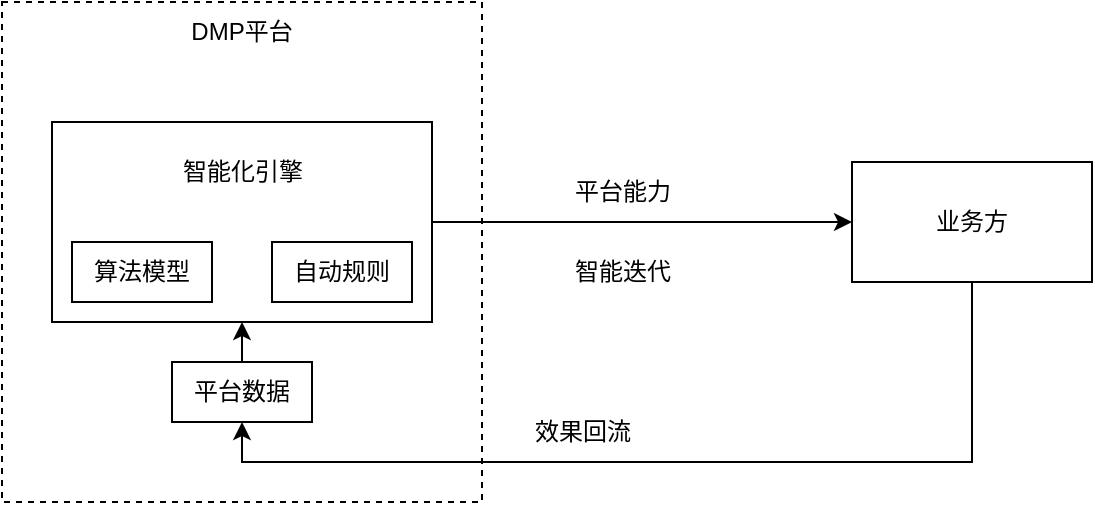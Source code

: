 <mxfile version="24.7.7">
  <diagram name="第 1 页" id="RtsHx9lzpKaj7P0ZU_rl">
    <mxGraphModel dx="1026" dy="565" grid="1" gridSize="10" guides="1" tooltips="1" connect="1" arrows="1" fold="1" page="1" pageScale="1" pageWidth="827" pageHeight="1169" math="0" shadow="0">
      <root>
        <mxCell id="0" />
        <mxCell id="1" parent="0" />
        <mxCell id="1BU0tSRznFUNwLN1YUFR-18" value="" style="rounded=0;whiteSpace=wrap;html=1;dashed=1;" vertex="1" parent="1">
          <mxGeometry x="45" y="60" width="240" height="250" as="geometry" />
        </mxCell>
        <mxCell id="1BU0tSRznFUNwLN1YUFR-6" style="edgeStyle=orthogonalEdgeStyle;rounded=0;orthogonalLoop=1;jettySize=auto;html=1;exitX=1;exitY=0.5;exitDx=0;exitDy=0;" edge="1" parent="1" source="1BU0tSRznFUNwLN1YUFR-4" target="1BU0tSRznFUNwLN1YUFR-5">
          <mxGeometry relative="1" as="geometry" />
        </mxCell>
        <mxCell id="1BU0tSRznFUNwLN1YUFR-4" value="" style="rounded=0;whiteSpace=wrap;html=1;" vertex="1" parent="1">
          <mxGeometry x="70" y="120" width="190" height="100" as="geometry" />
        </mxCell>
        <mxCell id="1BU0tSRznFUNwLN1YUFR-16" style="edgeStyle=orthogonalEdgeStyle;rounded=0;orthogonalLoop=1;jettySize=auto;html=1;exitX=0.5;exitY=1;exitDx=0;exitDy=0;entryX=0.5;entryY=1;entryDx=0;entryDy=0;" edge="1" parent="1" source="1BU0tSRznFUNwLN1YUFR-5" target="1BU0tSRznFUNwLN1YUFR-14">
          <mxGeometry relative="1" as="geometry" />
        </mxCell>
        <mxCell id="1BU0tSRznFUNwLN1YUFR-5" value="业务方" style="rounded=0;whiteSpace=wrap;html=1;" vertex="1" parent="1">
          <mxGeometry x="470" y="140" width="120" height="60" as="geometry" />
        </mxCell>
        <mxCell id="1BU0tSRznFUNwLN1YUFR-8" value="平台能力" style="text;html=1;align=center;verticalAlign=middle;resizable=0;points=[];autosize=1;strokeColor=none;fillColor=none;" vertex="1" parent="1">
          <mxGeometry x="320" y="140" width="70" height="30" as="geometry" />
        </mxCell>
        <mxCell id="1BU0tSRznFUNwLN1YUFR-9" value="效果回流" style="text;html=1;align=center;verticalAlign=middle;resizable=0;points=[];autosize=1;strokeColor=none;fillColor=none;" vertex="1" parent="1">
          <mxGeometry x="300" y="260" width="70" height="30" as="geometry" />
        </mxCell>
        <mxCell id="1BU0tSRznFUNwLN1YUFR-10" value="算法模型" style="rounded=0;whiteSpace=wrap;html=1;" vertex="1" parent="1">
          <mxGeometry x="80" y="180" width="70" height="30" as="geometry" />
        </mxCell>
        <mxCell id="1BU0tSRznFUNwLN1YUFR-11" value="自动规则" style="rounded=0;whiteSpace=wrap;html=1;" vertex="1" parent="1">
          <mxGeometry x="180" y="180" width="70" height="30" as="geometry" />
        </mxCell>
        <mxCell id="1BU0tSRznFUNwLN1YUFR-12" value="智能迭代" style="text;html=1;align=center;verticalAlign=middle;resizable=0;points=[];autosize=1;strokeColor=none;fillColor=none;" vertex="1" parent="1">
          <mxGeometry x="320" y="180" width="70" height="30" as="geometry" />
        </mxCell>
        <mxCell id="1BU0tSRznFUNwLN1YUFR-13" value="智能化引擎" style="text;html=1;align=center;verticalAlign=middle;whiteSpace=wrap;rounded=0;" vertex="1" parent="1">
          <mxGeometry x="127.5" y="130" width="75" height="30" as="geometry" />
        </mxCell>
        <mxCell id="1BU0tSRznFUNwLN1YUFR-17" style="edgeStyle=orthogonalEdgeStyle;rounded=0;orthogonalLoop=1;jettySize=auto;html=1;exitX=0.5;exitY=0;exitDx=0;exitDy=0;entryX=0.5;entryY=1;entryDx=0;entryDy=0;" edge="1" parent="1" source="1BU0tSRznFUNwLN1YUFR-14" target="1BU0tSRznFUNwLN1YUFR-4">
          <mxGeometry relative="1" as="geometry" />
        </mxCell>
        <mxCell id="1BU0tSRznFUNwLN1YUFR-14" value="平台数据" style="rounded=0;whiteSpace=wrap;html=1;" vertex="1" parent="1">
          <mxGeometry x="130" y="240" width="70" height="30" as="geometry" />
        </mxCell>
        <mxCell id="1BU0tSRznFUNwLN1YUFR-19" value="DMP平台" style="text;html=1;align=center;verticalAlign=middle;whiteSpace=wrap;rounded=0;" vertex="1" parent="1">
          <mxGeometry x="135" y="60" width="60" height="30" as="geometry" />
        </mxCell>
      </root>
    </mxGraphModel>
  </diagram>
</mxfile>
